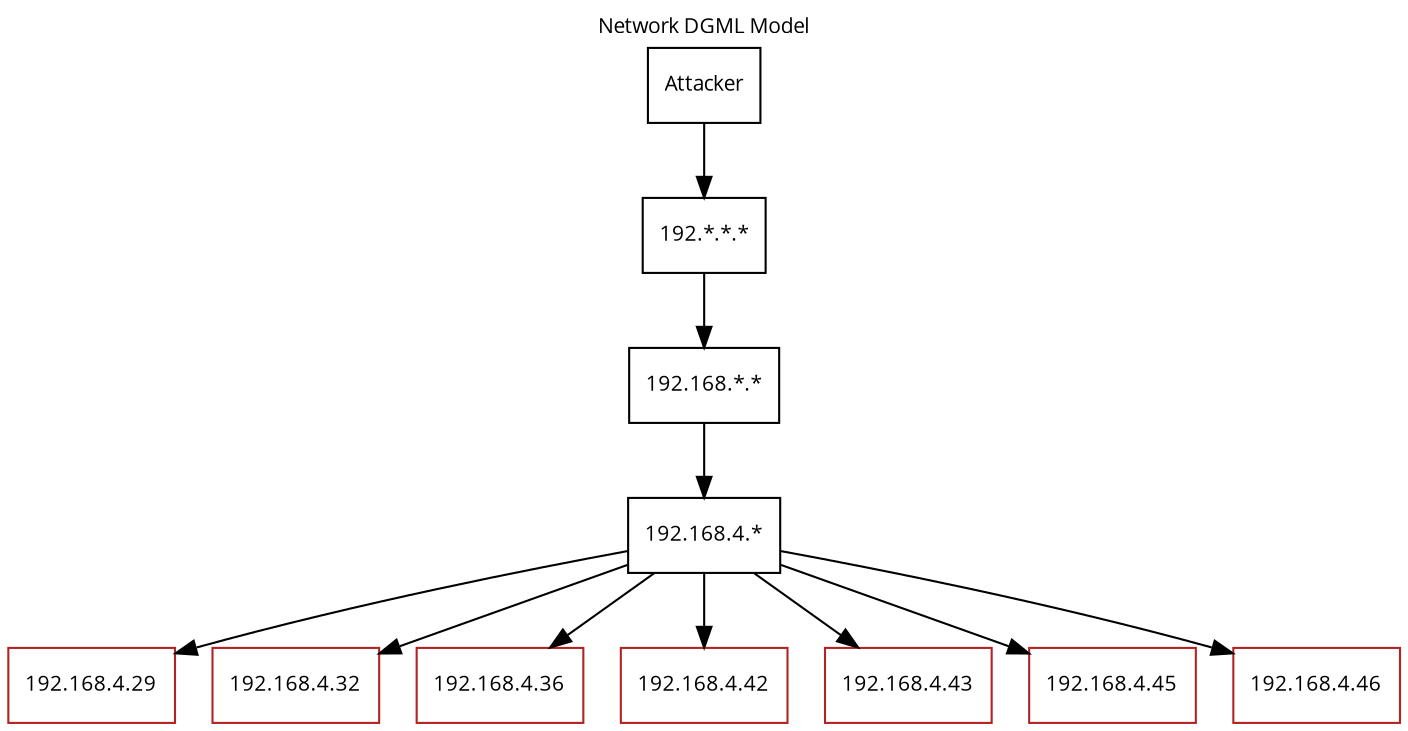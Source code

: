 strict digraph network_dgml{
rankdir=TB;
graph [fontname="Open Sans",fontsize="10"];
compound=true;labelloc="t";label="Network DGML Model";
2 [shape=box,fontcolor="Black",color="#000000",fontname="Open Sans",fontsize="10",label="192.*.*.*",style="solid"];
4 [shape=box,fontcolor="Black",color="#000000",fontname="Open Sans",fontsize="10",label="192.168.*.*",style="solid"];
5 [shape=box,fontcolor="Black",color="#000000",fontname="Open Sans",fontsize="10",label="192.168.4.*",style="solid"];
6 [shape=box,fontcolor="Black",color="#B22222",fontname="Open Sans",fontsize="10",label="192.168.4.29",style="solid"];
7 [shape=box,fontcolor="Black",color="#B22222",fontname="Open Sans",fontsize="10",label="192.168.4.32",style="solid"];
8 [shape=box,fontcolor="Black",color="#B22222",fontname="Open Sans",fontsize="10",label="192.168.4.36",style="solid"];
9 [shape=box,fontcolor="Black",color="#B22222",fontname="Open Sans",fontsize="10",label="192.168.4.42",style="solid"];
10 [shape=box,fontcolor="Black",color="#B22222",fontname="Open Sans",fontsize="10",label="192.168.4.43",style="solid"];
11 [shape=box,fontcolor="Black",color="#B22222",fontname="Open Sans",fontsize="10",label="192.168.4.45",style="solid"];
12 [shape=box,fontcolor="Black",color="#B22222",fontname="Open Sans",fontsize="10",label="192.168.4.46",style="solid"];
0 [shape=box,fontcolor="Black",color="#000000",fontname="Open Sans",fontsize="10",label="Attacker",style="solid"];
0->2 [color="Black"];
2->4 [color="Black"];
4->5 [color="Black"];
5->6 [color="Black"];
5->7 [color="Black"];
5->8 [color="Black"];
5->9 [color="Black"];
5->10 [color="Black"];
5->11 [color="Black"];
5->12 [color="Black"];
}//End of digraph
